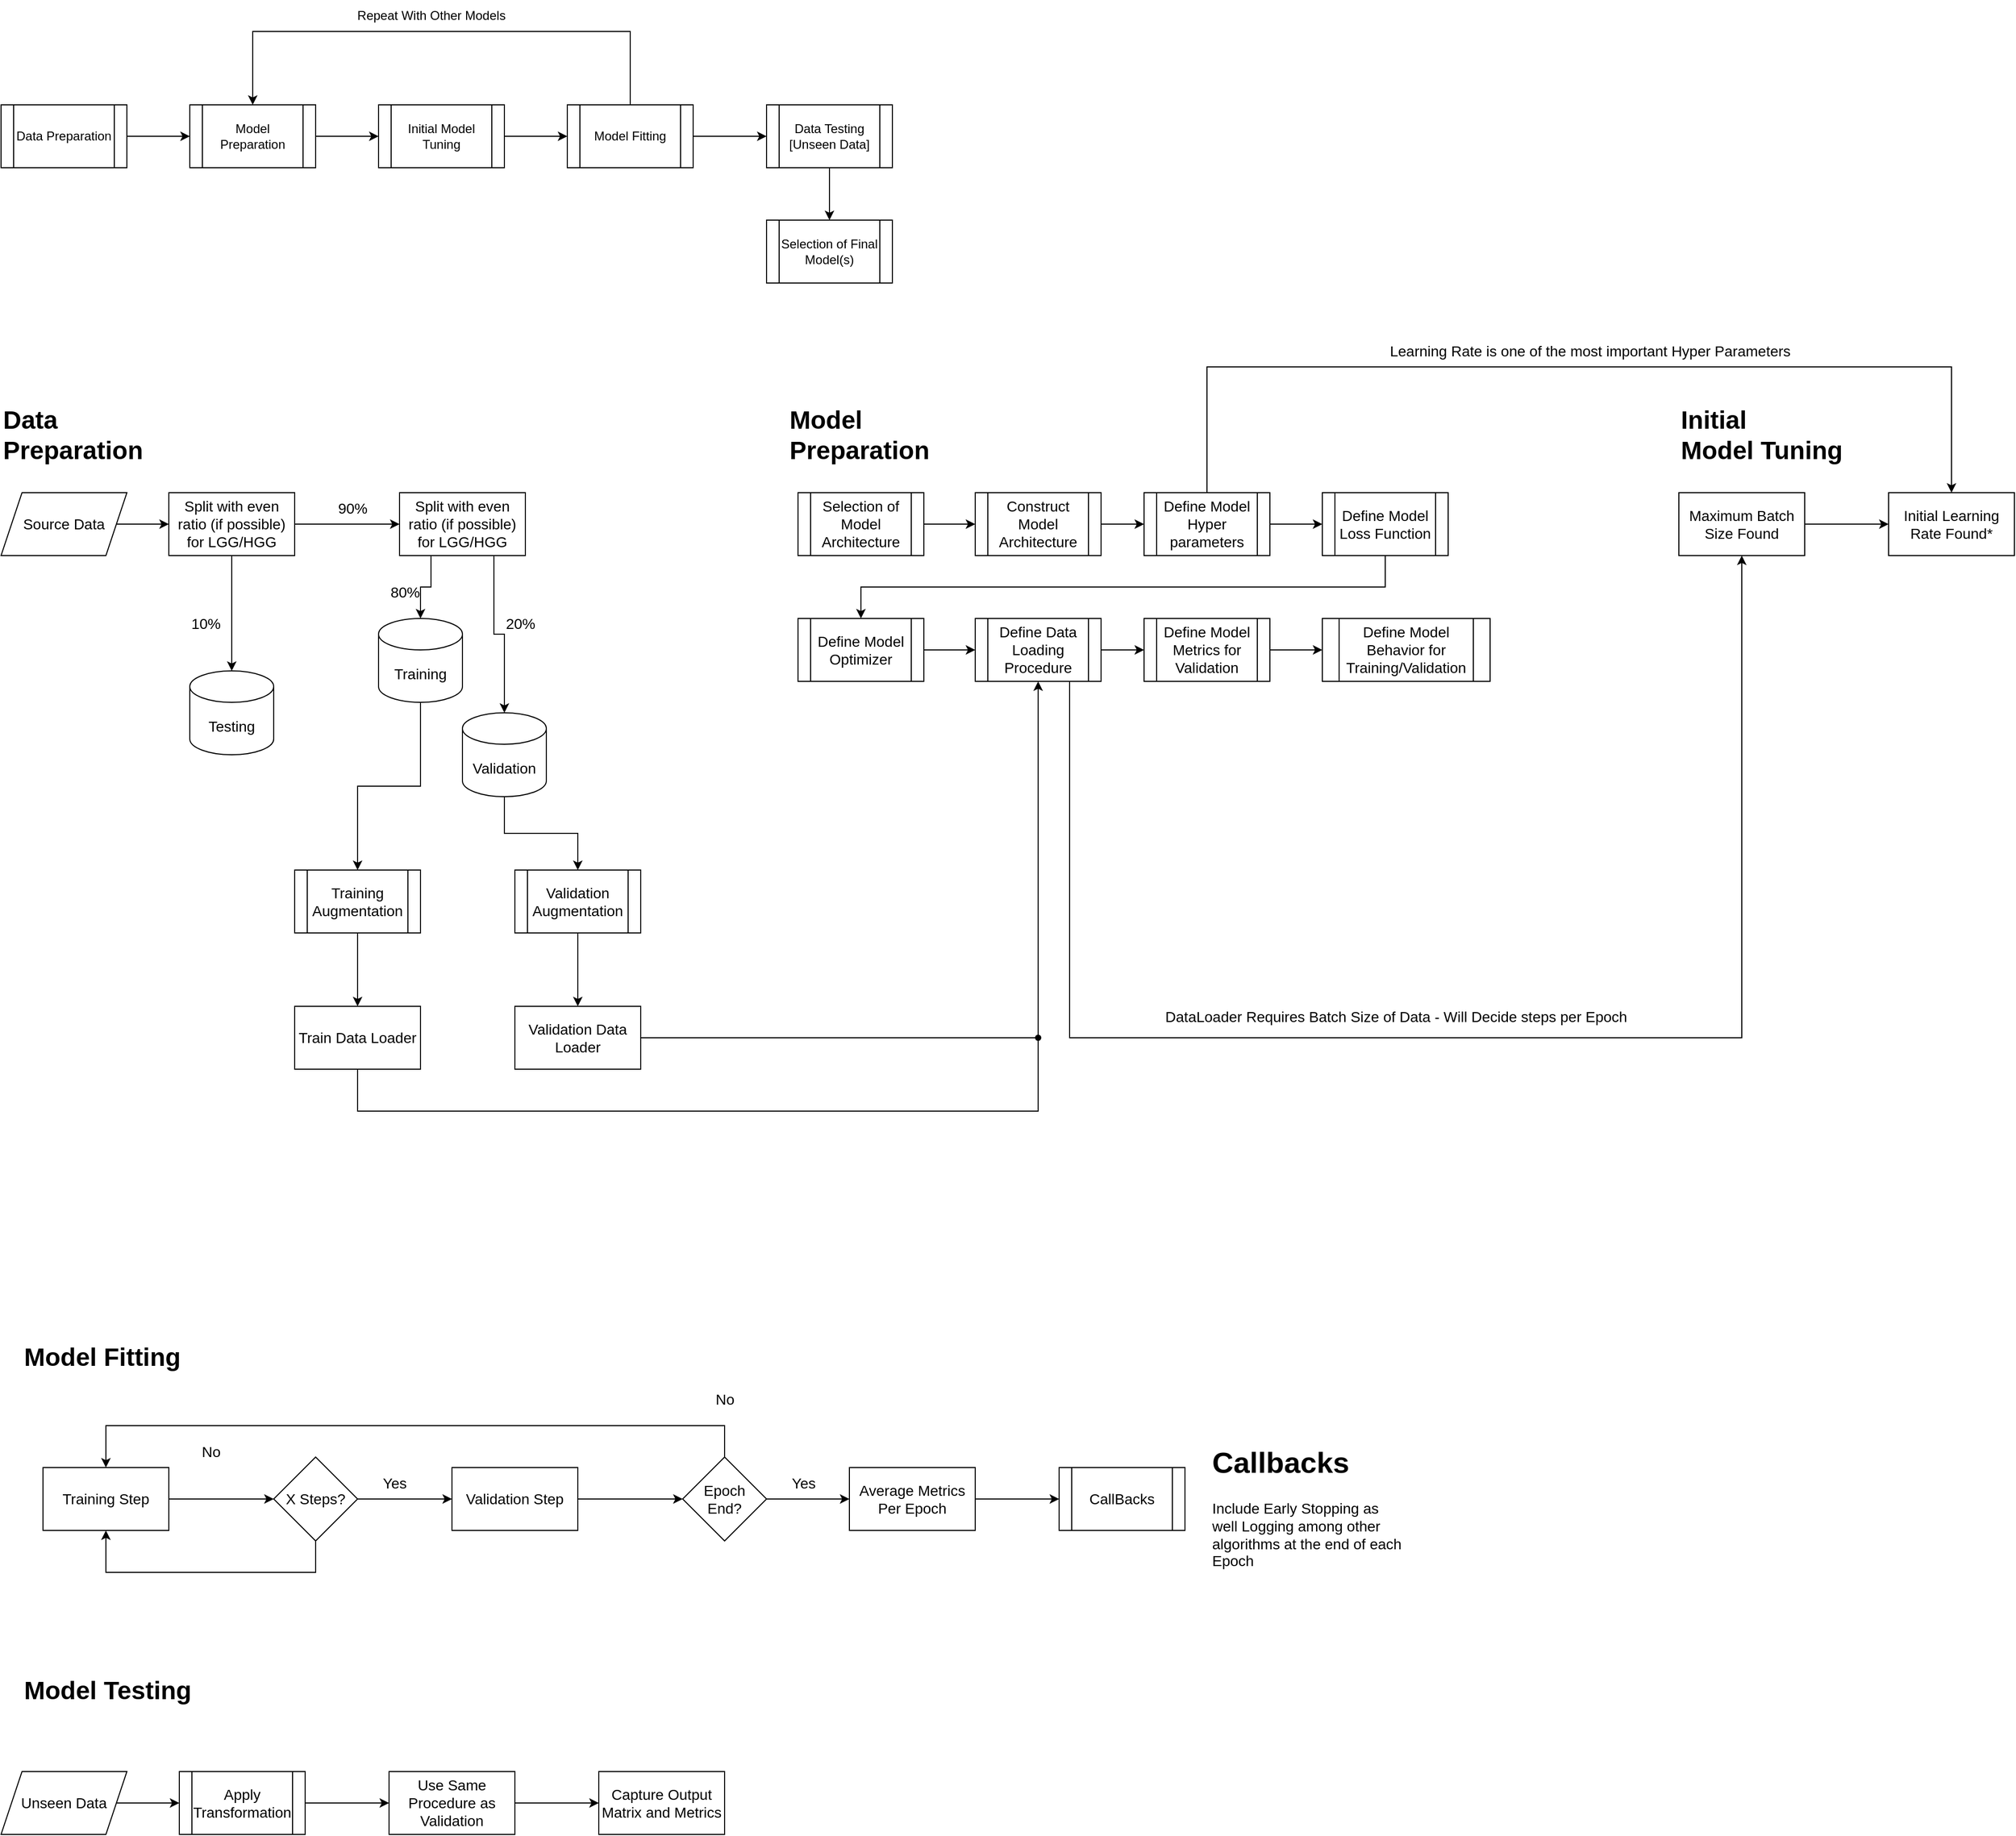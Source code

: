 <mxfile version="20.0.3" type="device"><diagram id="MKYpZUW0jzBBAcoBp3zp" name="Page-1"><mxGraphModel dx="2267" dy="1236" grid="1" gridSize="10" guides="1" tooltips="1" connect="1" arrows="1" fold="1" page="1" pageScale="1" pageWidth="1169" pageHeight="827" math="0" shadow="0"><root><mxCell id="0"/><mxCell id="1" parent="0"/><mxCell id="zW7mWsaWCPjVPath-Kjh-4" value="" style="edgeStyle=orthogonalEdgeStyle;rounded=0;orthogonalLoop=1;jettySize=auto;html=1;" edge="1" parent="1" source="zW7mWsaWCPjVPath-Kjh-1" target="zW7mWsaWCPjVPath-Kjh-3"><mxGeometry relative="1" as="geometry"/></mxCell><mxCell id="zW7mWsaWCPjVPath-Kjh-1" value="Data Preparation" style="shape=process;whiteSpace=wrap;html=1;backgroundOutline=1;" vertex="1" parent="1"><mxGeometry x="120" y="200" width="120" height="60" as="geometry"/></mxCell><mxCell id="zW7mWsaWCPjVPath-Kjh-6" value="" style="edgeStyle=orthogonalEdgeStyle;rounded=0;orthogonalLoop=1;jettySize=auto;html=1;" edge="1" parent="1" source="zW7mWsaWCPjVPath-Kjh-3" target="zW7mWsaWCPjVPath-Kjh-5"><mxGeometry relative="1" as="geometry"/></mxCell><mxCell id="zW7mWsaWCPjVPath-Kjh-3" value="Model Preparation" style="shape=process;whiteSpace=wrap;html=1;backgroundOutline=1;" vertex="1" parent="1"><mxGeometry x="300" y="200" width="120" height="60" as="geometry"/></mxCell><mxCell id="zW7mWsaWCPjVPath-Kjh-8" value="" style="edgeStyle=orthogonalEdgeStyle;rounded=0;orthogonalLoop=1;jettySize=auto;html=1;" edge="1" parent="1" source="zW7mWsaWCPjVPath-Kjh-5" target="zW7mWsaWCPjVPath-Kjh-7"><mxGeometry relative="1" as="geometry"/></mxCell><mxCell id="zW7mWsaWCPjVPath-Kjh-5" value="Initial Model Tuning" style="shape=process;whiteSpace=wrap;html=1;backgroundOutline=1;" vertex="1" parent="1"><mxGeometry x="480" y="200" width="120" height="60" as="geometry"/></mxCell><mxCell id="zW7mWsaWCPjVPath-Kjh-11" style="edgeStyle=orthogonalEdgeStyle;rounded=0;orthogonalLoop=1;jettySize=auto;html=1;entryX=0.5;entryY=0;entryDx=0;entryDy=0;" edge="1" parent="1" source="zW7mWsaWCPjVPath-Kjh-7" target="zW7mWsaWCPjVPath-Kjh-3"><mxGeometry relative="1" as="geometry"><mxPoint x="720.0" y="50" as="targetPoint"/><Array as="points"><mxPoint x="720" y="130"/><mxPoint x="360" y="130"/></Array></mxGeometry></mxCell><mxCell id="zW7mWsaWCPjVPath-Kjh-14" value="" style="edgeStyle=orthogonalEdgeStyle;rounded=0;orthogonalLoop=1;jettySize=auto;html=1;" edge="1" parent="1" source="zW7mWsaWCPjVPath-Kjh-7" target="zW7mWsaWCPjVPath-Kjh-13"><mxGeometry relative="1" as="geometry"/></mxCell><mxCell id="zW7mWsaWCPjVPath-Kjh-7" value="Model Fitting" style="shape=process;whiteSpace=wrap;html=1;backgroundOutline=1;" vertex="1" parent="1"><mxGeometry x="660" y="200" width="120" height="60" as="geometry"/></mxCell><mxCell id="zW7mWsaWCPjVPath-Kjh-12" value="Repeat With Other Models" style="text;html=1;align=center;verticalAlign=middle;resizable=0;points=[];autosize=1;strokeColor=none;fillColor=none;" vertex="1" parent="1"><mxGeometry x="450" y="100" width="160" height="30" as="geometry"/></mxCell><mxCell id="zW7mWsaWCPjVPath-Kjh-16" value="" style="edgeStyle=orthogonalEdgeStyle;rounded=0;orthogonalLoop=1;jettySize=auto;html=1;" edge="1" parent="1" source="zW7mWsaWCPjVPath-Kjh-13" target="zW7mWsaWCPjVPath-Kjh-15"><mxGeometry relative="1" as="geometry"/></mxCell><mxCell id="zW7mWsaWCPjVPath-Kjh-13" value="Data Testing [Unseen Data]" style="shape=process;whiteSpace=wrap;html=1;backgroundOutline=1;" vertex="1" parent="1"><mxGeometry x="850" y="200" width="120" height="60" as="geometry"/></mxCell><mxCell id="zW7mWsaWCPjVPath-Kjh-15" value="Selection of Final Model(s)" style="shape=process;whiteSpace=wrap;html=1;backgroundOutline=1;" vertex="1" parent="1"><mxGeometry x="850" y="310" width="120" height="60" as="geometry"/></mxCell><mxCell id="zW7mWsaWCPjVPath-Kjh-17" value="Data Preparation" style="text;html=1;strokeColor=none;fillColor=none;align=left;verticalAlign=middle;whiteSpace=wrap;rounded=0;fontSize=24;fontStyle=1" vertex="1" parent="1"><mxGeometry x="120" y="510" width="60" height="10" as="geometry"/></mxCell><mxCell id="zW7mWsaWCPjVPath-Kjh-26" style="edgeStyle=orthogonalEdgeStyle;rounded=0;orthogonalLoop=1;jettySize=auto;html=1;entryX=0;entryY=0.5;entryDx=0;entryDy=0;fontSize=14;" edge="1" parent="1" source="zW7mWsaWCPjVPath-Kjh-19" target="zW7mWsaWCPjVPath-Kjh-25"><mxGeometry relative="1" as="geometry"/></mxCell><mxCell id="zW7mWsaWCPjVPath-Kjh-19" value="Source Data" style="shape=parallelogram;perimeter=parallelogramPerimeter;whiteSpace=wrap;html=1;fixedSize=1;fontSize=14;" vertex="1" parent="1"><mxGeometry x="120" y="570" width="120" height="60" as="geometry"/></mxCell><mxCell id="zW7mWsaWCPjVPath-Kjh-20" value="Testing" style="shape=cylinder3;whiteSpace=wrap;html=1;boundedLbl=1;backgroundOutline=1;size=15;fontSize=14;" vertex="1" parent="1"><mxGeometry x="300" y="740" width="80" height="80" as="geometry"/></mxCell><mxCell id="zW7mWsaWCPjVPath-Kjh-22" value="10%" style="text;html=1;align=center;verticalAlign=middle;resizable=0;points=[];autosize=1;strokeColor=none;fillColor=none;fontSize=14;" vertex="1" parent="1"><mxGeometry x="290" y="680" width="50" height="30" as="geometry"/></mxCell><mxCell id="zW7mWsaWCPjVPath-Kjh-24" value="90%" style="text;html=1;align=center;verticalAlign=middle;resizable=0;points=[];autosize=1;strokeColor=none;fillColor=none;fontSize=14;" vertex="1" parent="1"><mxGeometry x="430" y="570" width="50" height="30" as="geometry"/></mxCell><mxCell id="zW7mWsaWCPjVPath-Kjh-27" style="edgeStyle=orthogonalEdgeStyle;rounded=0;orthogonalLoop=1;jettySize=auto;html=1;entryX=0.5;entryY=0;entryDx=0;entryDy=0;entryPerimeter=0;fontSize=14;" edge="1" parent="1" source="zW7mWsaWCPjVPath-Kjh-25" target="zW7mWsaWCPjVPath-Kjh-20"><mxGeometry relative="1" as="geometry"/></mxCell><mxCell id="zW7mWsaWCPjVPath-Kjh-32" style="edgeStyle=orthogonalEdgeStyle;rounded=0;orthogonalLoop=1;jettySize=auto;html=1;entryX=0;entryY=0.5;entryDx=0;entryDy=0;fontSize=14;" edge="1" parent="1" source="zW7mWsaWCPjVPath-Kjh-25" target="zW7mWsaWCPjVPath-Kjh-31"><mxGeometry relative="1" as="geometry"/></mxCell><mxCell id="zW7mWsaWCPjVPath-Kjh-25" value="Split with even ratio (if possible) for LGG/HGG" style="rounded=0;whiteSpace=wrap;html=1;fontSize=14;" vertex="1" parent="1"><mxGeometry x="280" y="570" width="120" height="60" as="geometry"/></mxCell><mxCell id="zW7mWsaWCPjVPath-Kjh-37" style="edgeStyle=orthogonalEdgeStyle;rounded=0;orthogonalLoop=1;jettySize=auto;html=1;fontSize=14;entryX=0.5;entryY=0;entryDx=0;entryDy=0;" edge="1" parent="1" source="zW7mWsaWCPjVPath-Kjh-28" target="zW7mWsaWCPjVPath-Kjh-59"><mxGeometry relative="1" as="geometry"><mxPoint x="460" y="930" as="targetPoint"/></mxGeometry></mxCell><mxCell id="zW7mWsaWCPjVPath-Kjh-28" value="Training" style="shape=cylinder3;whiteSpace=wrap;html=1;boundedLbl=1;backgroundOutline=1;size=15;fontSize=14;" vertex="1" parent="1"><mxGeometry x="480" y="690" width="80" height="80" as="geometry"/></mxCell><mxCell id="zW7mWsaWCPjVPath-Kjh-40" style="edgeStyle=orthogonalEdgeStyle;rounded=0;orthogonalLoop=1;jettySize=auto;html=1;fontSize=14;entryX=0.5;entryY=0;entryDx=0;entryDy=0;" edge="1" parent="1" source="zW7mWsaWCPjVPath-Kjh-30" target="zW7mWsaWCPjVPath-Kjh-60"><mxGeometry relative="1" as="geometry"><mxPoint x="670" y="930" as="targetPoint"/></mxGeometry></mxCell><mxCell id="zW7mWsaWCPjVPath-Kjh-30" value="Validation" style="shape=cylinder3;whiteSpace=wrap;html=1;boundedLbl=1;backgroundOutline=1;size=15;fontSize=14;" vertex="1" parent="1"><mxGeometry x="560" y="780" width="80" height="80" as="geometry"/></mxCell><mxCell id="zW7mWsaWCPjVPath-Kjh-33" style="edgeStyle=orthogonalEdgeStyle;rounded=0;orthogonalLoop=1;jettySize=auto;html=1;fontSize=14;exitX=0.25;exitY=1;exitDx=0;exitDy=0;" edge="1" parent="1" source="zW7mWsaWCPjVPath-Kjh-31" target="zW7mWsaWCPjVPath-Kjh-28"><mxGeometry relative="1" as="geometry"/></mxCell><mxCell id="zW7mWsaWCPjVPath-Kjh-34" style="edgeStyle=orthogonalEdgeStyle;rounded=0;orthogonalLoop=1;jettySize=auto;html=1;exitX=0.75;exitY=1;exitDx=0;exitDy=0;entryX=0.5;entryY=0;entryDx=0;entryDy=0;entryPerimeter=0;fontSize=14;" edge="1" parent="1" source="zW7mWsaWCPjVPath-Kjh-31" target="zW7mWsaWCPjVPath-Kjh-30"><mxGeometry relative="1" as="geometry"/></mxCell><mxCell id="zW7mWsaWCPjVPath-Kjh-31" value="Split with even ratio (if possible) for LGG/HGG" style="rounded=0;whiteSpace=wrap;html=1;fontSize=14;" vertex="1" parent="1"><mxGeometry x="500" y="570" width="120" height="60" as="geometry"/></mxCell><mxCell id="zW7mWsaWCPjVPath-Kjh-35" value="80%" style="text;html=1;align=center;verticalAlign=middle;resizable=0;points=[];autosize=1;strokeColor=none;fillColor=none;fontSize=14;" vertex="1" parent="1"><mxGeometry x="480" y="650" width="50" height="30" as="geometry"/></mxCell><mxCell id="zW7mWsaWCPjVPath-Kjh-36" value="20%" style="text;html=1;align=center;verticalAlign=middle;resizable=0;points=[];autosize=1;strokeColor=none;fillColor=none;fontSize=14;" vertex="1" parent="1"><mxGeometry x="590" y="680" width="50" height="30" as="geometry"/></mxCell><mxCell id="zW7mWsaWCPjVPath-Kjh-43" style="edgeStyle=orthogonalEdgeStyle;rounded=0;orthogonalLoop=1;jettySize=auto;html=1;entryX=0.5;entryY=0;entryDx=0;entryDy=0;fontSize=14;exitX=0.5;exitY=1;exitDx=0;exitDy=0;" edge="1" parent="1" source="zW7mWsaWCPjVPath-Kjh-59" target="zW7mWsaWCPjVPath-Kjh-41"><mxGeometry relative="1" as="geometry"><mxPoint x="460" y="990" as="sourcePoint"/></mxGeometry></mxCell><mxCell id="zW7mWsaWCPjVPath-Kjh-44" style="edgeStyle=orthogonalEdgeStyle;rounded=0;orthogonalLoop=1;jettySize=auto;html=1;entryX=0.5;entryY=0;entryDx=0;entryDy=0;fontSize=14;exitX=0.5;exitY=1;exitDx=0;exitDy=0;" edge="1" parent="1" source="zW7mWsaWCPjVPath-Kjh-60" target="zW7mWsaWCPjVPath-Kjh-42"><mxGeometry relative="1" as="geometry"><mxPoint x="670" y="990" as="sourcePoint"/></mxGeometry></mxCell><mxCell id="zW7mWsaWCPjVPath-Kjh-71" style="edgeStyle=orthogonalEdgeStyle;rounded=0;orthogonalLoop=1;jettySize=auto;html=1;entryX=0.5;entryY=1;entryDx=0;entryDy=0;fontSize=14;" edge="1" parent="1" source="zW7mWsaWCPjVPath-Kjh-41" target="zW7mWsaWCPjVPath-Kjh-69"><mxGeometry relative="1" as="geometry"><Array as="points"><mxPoint x="460" y="1160"/><mxPoint x="1109" y="1160"/></Array></mxGeometry></mxCell><mxCell id="zW7mWsaWCPjVPath-Kjh-41" value="Train Data Loader" style="rounded=0;whiteSpace=wrap;html=1;fontSize=14;" vertex="1" parent="1"><mxGeometry x="400" y="1060" width="120" height="60" as="geometry"/></mxCell><mxCell id="zW7mWsaWCPjVPath-Kjh-42" value="Validation Data Loader" style="rounded=0;whiteSpace=wrap;html=1;fontSize=14;" vertex="1" parent="1"><mxGeometry x="610" y="1060" width="120" height="60" as="geometry"/></mxCell><mxCell id="zW7mWsaWCPjVPath-Kjh-46" value="Model&lt;br&gt;Preparation" style="text;html=1;strokeColor=none;fillColor=none;align=left;verticalAlign=middle;whiteSpace=wrap;rounded=0;fontSize=24;fontStyle=1" vertex="1" parent="1"><mxGeometry x="870" y="450" width="60" height="130" as="geometry"/></mxCell><mxCell id="zW7mWsaWCPjVPath-Kjh-55" value="" style="edgeStyle=orthogonalEdgeStyle;rounded=0;orthogonalLoop=1;jettySize=auto;html=1;fontSize=14;" edge="1" parent="1" source="zW7mWsaWCPjVPath-Kjh-51" target="zW7mWsaWCPjVPath-Kjh-54"><mxGeometry relative="1" as="geometry"/></mxCell><mxCell id="zW7mWsaWCPjVPath-Kjh-51" value="Selection of Model Architecture" style="shape=process;whiteSpace=wrap;html=1;backgroundOutline=1;fontSize=14;" vertex="1" parent="1"><mxGeometry x="880" y="570" width="120" height="60" as="geometry"/></mxCell><mxCell id="zW7mWsaWCPjVPath-Kjh-58" style="edgeStyle=orthogonalEdgeStyle;rounded=0;orthogonalLoop=1;jettySize=auto;html=1;entryX=0;entryY=0.5;entryDx=0;entryDy=0;fontSize=14;" edge="1" parent="1" source="zW7mWsaWCPjVPath-Kjh-54" target="zW7mWsaWCPjVPath-Kjh-57"><mxGeometry relative="1" as="geometry"/></mxCell><mxCell id="zW7mWsaWCPjVPath-Kjh-54" value="Construct Model Architecture" style="shape=process;whiteSpace=wrap;html=1;backgroundOutline=1;fontSize=14;" vertex="1" parent="1"><mxGeometry x="1049" y="570" width="120" height="60" as="geometry"/></mxCell><mxCell id="zW7mWsaWCPjVPath-Kjh-62" value="" style="edgeStyle=orthogonalEdgeStyle;rounded=0;orthogonalLoop=1;jettySize=auto;html=1;fontSize=14;" edge="1" parent="1" source="zW7mWsaWCPjVPath-Kjh-57" target="zW7mWsaWCPjVPath-Kjh-61"><mxGeometry relative="1" as="geometry"/></mxCell><mxCell id="zW7mWsaWCPjVPath-Kjh-87" style="edgeStyle=orthogonalEdgeStyle;rounded=0;orthogonalLoop=1;jettySize=auto;html=1;exitX=0.5;exitY=0;exitDx=0;exitDy=0;entryX=0.5;entryY=0;entryDx=0;entryDy=0;fontSize=14;" edge="1" parent="1" source="zW7mWsaWCPjVPath-Kjh-57" target="zW7mWsaWCPjVPath-Kjh-85"><mxGeometry relative="1" as="geometry"><Array as="points"><mxPoint x="1270" y="450"/><mxPoint x="1980" y="450"/></Array></mxGeometry></mxCell><mxCell id="zW7mWsaWCPjVPath-Kjh-57" value="Define Model Hyper parameters" style="shape=process;whiteSpace=wrap;html=1;backgroundOutline=1;fontSize=14;" vertex="1" parent="1"><mxGeometry x="1210" y="570" width="120" height="60" as="geometry"/></mxCell><mxCell id="zW7mWsaWCPjVPath-Kjh-59" value="Training Augmentation" style="shape=process;whiteSpace=wrap;html=1;backgroundOutline=1;fontSize=14;" vertex="1" parent="1"><mxGeometry x="400" y="930" width="120" height="60" as="geometry"/></mxCell><mxCell id="zW7mWsaWCPjVPath-Kjh-60" value="Validation Augmentation" style="shape=process;whiteSpace=wrap;html=1;backgroundOutline=1;fontSize=14;" vertex="1" parent="1"><mxGeometry x="610" y="930" width="120" height="60" as="geometry"/></mxCell><mxCell id="zW7mWsaWCPjVPath-Kjh-64" value="" style="edgeStyle=orthogonalEdgeStyle;rounded=0;orthogonalLoop=1;jettySize=auto;html=1;fontSize=14;" edge="1" parent="1" source="zW7mWsaWCPjVPath-Kjh-61" target="zW7mWsaWCPjVPath-Kjh-63"><mxGeometry relative="1" as="geometry"><Array as="points"><mxPoint x="1440" y="660"/><mxPoint x="940" y="660"/></Array></mxGeometry></mxCell><mxCell id="zW7mWsaWCPjVPath-Kjh-61" value="Define Model Loss Function" style="shape=process;whiteSpace=wrap;html=1;backgroundOutline=1;fontSize=14;" vertex="1" parent="1"><mxGeometry x="1380" y="570" width="120" height="60" as="geometry"/></mxCell><mxCell id="zW7mWsaWCPjVPath-Kjh-75" style="edgeStyle=orthogonalEdgeStyle;rounded=0;orthogonalLoop=1;jettySize=auto;html=1;entryX=0;entryY=0.5;entryDx=0;entryDy=0;fontSize=14;" edge="1" parent="1" source="zW7mWsaWCPjVPath-Kjh-63" target="zW7mWsaWCPjVPath-Kjh-69"><mxGeometry relative="1" as="geometry"/></mxCell><mxCell id="zW7mWsaWCPjVPath-Kjh-63" value="Define Model Optimizer" style="shape=process;whiteSpace=wrap;html=1;backgroundOutline=1;fontSize=14;" vertex="1" parent="1"><mxGeometry x="880" y="690" width="120" height="60" as="geometry"/></mxCell><mxCell id="zW7mWsaWCPjVPath-Kjh-79" value="" style="edgeStyle=orthogonalEdgeStyle;rounded=0;orthogonalLoop=1;jettySize=auto;html=1;fontSize=14;" edge="1" parent="1" source="zW7mWsaWCPjVPath-Kjh-67" target="zW7mWsaWCPjVPath-Kjh-78"><mxGeometry relative="1" as="geometry"/></mxCell><mxCell id="zW7mWsaWCPjVPath-Kjh-67" value="Define Model Metrics for Validation" style="shape=process;whiteSpace=wrap;html=1;backgroundOutline=1;fontSize=14;" vertex="1" parent="1"><mxGeometry x="1210" y="690" width="120" height="60" as="geometry"/></mxCell><mxCell id="zW7mWsaWCPjVPath-Kjh-77" style="edgeStyle=orthogonalEdgeStyle;rounded=0;orthogonalLoop=1;jettySize=auto;html=1;entryX=0;entryY=0.5;entryDx=0;entryDy=0;fontSize=14;" edge="1" parent="1" source="zW7mWsaWCPjVPath-Kjh-69" target="zW7mWsaWCPjVPath-Kjh-67"><mxGeometry relative="1" as="geometry"/></mxCell><mxCell id="zW7mWsaWCPjVPath-Kjh-83" style="edgeStyle=orthogonalEdgeStyle;rounded=0;orthogonalLoop=1;jettySize=auto;html=1;exitX=0.75;exitY=1;exitDx=0;exitDy=0;entryX=0.5;entryY=1;entryDx=0;entryDy=0;fontSize=14;" edge="1" parent="1" source="zW7mWsaWCPjVPath-Kjh-69" target="zW7mWsaWCPjVPath-Kjh-81"><mxGeometry relative="1" as="geometry"><Array as="points"><mxPoint x="1139" y="1090"/><mxPoint x="1780" y="1090"/></Array></mxGeometry></mxCell><mxCell id="zW7mWsaWCPjVPath-Kjh-69" value="Define Data Loading Procedure" style="shape=process;whiteSpace=wrap;html=1;backgroundOutline=1;fontSize=14;" vertex="1" parent="1"><mxGeometry x="1049" y="690" width="120" height="60" as="geometry"/></mxCell><mxCell id="zW7mWsaWCPjVPath-Kjh-74" value="" style="edgeStyle=orthogonalEdgeStyle;rounded=0;orthogonalLoop=1;jettySize=auto;html=1;fontSize=14;endArrow=none;startArrow=none;" edge="1" parent="1" source="zW7mWsaWCPjVPath-Kjh-73"><mxGeometry relative="1" as="geometry"><mxPoint x="730" y="1090.0" as="sourcePoint"/><mxPoint x="1110" y="1090" as="targetPoint"/></mxGeometry></mxCell><mxCell id="zW7mWsaWCPjVPath-Kjh-73" value="" style="shape=waypoint;sketch=0;fillStyle=solid;size=6;pointerEvents=1;points=[];fillColor=none;resizable=0;rotatable=0;perimeter=centerPerimeter;snapToPoint=1;fontSize=14;" vertex="1" parent="1"><mxGeometry x="1089" y="1070" width="40" height="40" as="geometry"/></mxCell><mxCell id="zW7mWsaWCPjVPath-Kjh-76" value="" style="edgeStyle=orthogonalEdgeStyle;rounded=0;orthogonalLoop=1;jettySize=auto;html=1;fontSize=14;endArrow=none;" edge="1" parent="1" source="zW7mWsaWCPjVPath-Kjh-42" target="zW7mWsaWCPjVPath-Kjh-73"><mxGeometry relative="1" as="geometry"><mxPoint x="730" y="1090" as="sourcePoint"/><mxPoint x="1110" y="1090" as="targetPoint"/></mxGeometry></mxCell><mxCell id="zW7mWsaWCPjVPath-Kjh-78" value="Define Model Behavior for Training/Validation" style="shape=process;whiteSpace=wrap;html=1;backgroundOutline=1;fontSize=14;" vertex="1" parent="1"><mxGeometry x="1380" y="690" width="160" height="60" as="geometry"/></mxCell><mxCell id="zW7mWsaWCPjVPath-Kjh-80" value="Initial&lt;br&gt;Model Tuning" style="text;html=1;strokeColor=none;fillColor=none;align=left;verticalAlign=middle;whiteSpace=wrap;rounded=0;fontSize=24;fontStyle=1" vertex="1" parent="1"><mxGeometry x="1720" y="450" width="180" height="130" as="geometry"/></mxCell><mxCell id="zW7mWsaWCPjVPath-Kjh-86" value="" style="edgeStyle=orthogonalEdgeStyle;rounded=0;orthogonalLoop=1;jettySize=auto;html=1;fontSize=14;" edge="1" parent="1" source="zW7mWsaWCPjVPath-Kjh-81" target="zW7mWsaWCPjVPath-Kjh-85"><mxGeometry relative="1" as="geometry"/></mxCell><mxCell id="zW7mWsaWCPjVPath-Kjh-81" value="Maximum Batch Size Found" style="rounded=0;whiteSpace=wrap;html=1;fontSize=14;" vertex="1" parent="1"><mxGeometry x="1720" y="570" width="120" height="60" as="geometry"/></mxCell><mxCell id="zW7mWsaWCPjVPath-Kjh-84" value="DataLoader Requires Batch Size of Data - Will Decide steps per Epoch" style="text;html=1;align=center;verticalAlign=middle;resizable=0;points=[];autosize=1;strokeColor=none;fillColor=none;fontSize=14;" vertex="1" parent="1"><mxGeometry x="1220" y="1055" width="460" height="30" as="geometry"/></mxCell><mxCell id="zW7mWsaWCPjVPath-Kjh-85" value="Initial Learning Rate Found*" style="rounded=0;whiteSpace=wrap;html=1;fontSize=14;" vertex="1" parent="1"><mxGeometry x="1920" y="570" width="120" height="60" as="geometry"/></mxCell><mxCell id="zW7mWsaWCPjVPath-Kjh-88" value="Learning Rate is one of the most important Hyper Parameters" style="text;html=1;align=center;verticalAlign=middle;resizable=0;points=[];autosize=1;strokeColor=none;fillColor=none;fontSize=14;" vertex="1" parent="1"><mxGeometry x="1430" y="420" width="410" height="30" as="geometry"/></mxCell><mxCell id="zW7mWsaWCPjVPath-Kjh-89" value="Model Fitting" style="text;html=1;strokeColor=none;fillColor=none;align=left;verticalAlign=middle;whiteSpace=wrap;rounded=0;fontSize=24;fontStyle=1" vertex="1" parent="1"><mxGeometry x="140" y="1330" width="160" height="130" as="geometry"/></mxCell><mxCell id="zW7mWsaWCPjVPath-Kjh-99" value="" style="edgeStyle=orthogonalEdgeStyle;rounded=0;orthogonalLoop=1;jettySize=auto;html=1;fontSize=14;" edge="1" parent="1" source="zW7mWsaWCPjVPath-Kjh-90" target="zW7mWsaWCPjVPath-Kjh-98"><mxGeometry relative="1" as="geometry"/></mxCell><mxCell id="zW7mWsaWCPjVPath-Kjh-90" value="Training Step" style="rounded=0;whiteSpace=wrap;html=1;fontSize=14;" vertex="1" parent="1"><mxGeometry x="160" y="1500" width="120" height="60" as="geometry"/></mxCell><mxCell id="zW7mWsaWCPjVPath-Kjh-100" style="edgeStyle=orthogonalEdgeStyle;rounded=0;orthogonalLoop=1;jettySize=auto;html=1;fontSize=14;" edge="1" parent="1" source="zW7mWsaWCPjVPath-Kjh-98"><mxGeometry relative="1" as="geometry"><mxPoint x="220" y="1560" as="targetPoint"/><Array as="points"><mxPoint x="420" y="1600"/><mxPoint x="220" y="1600"/></Array></mxGeometry></mxCell><mxCell id="zW7mWsaWCPjVPath-Kjh-103" value="" style="edgeStyle=orthogonalEdgeStyle;rounded=0;orthogonalLoop=1;jettySize=auto;html=1;fontSize=14;" edge="1" parent="1" source="zW7mWsaWCPjVPath-Kjh-98" target="zW7mWsaWCPjVPath-Kjh-102"><mxGeometry relative="1" as="geometry"/></mxCell><mxCell id="zW7mWsaWCPjVPath-Kjh-98" value="X Steps?" style="rhombus;whiteSpace=wrap;html=1;fontSize=14;rounded=0;" vertex="1" parent="1"><mxGeometry x="380" y="1490" width="80" height="80" as="geometry"/></mxCell><mxCell id="zW7mWsaWCPjVPath-Kjh-101" value="No" style="text;html=1;align=center;verticalAlign=middle;resizable=0;points=[];autosize=1;strokeColor=none;fillColor=none;fontSize=14;" vertex="1" parent="1"><mxGeometry x="300" y="1470" width="40" height="30" as="geometry"/></mxCell><mxCell id="zW7mWsaWCPjVPath-Kjh-106" value="" style="edgeStyle=orthogonalEdgeStyle;rounded=0;orthogonalLoop=1;jettySize=auto;html=1;fontSize=14;" edge="1" parent="1" source="zW7mWsaWCPjVPath-Kjh-102" target="zW7mWsaWCPjVPath-Kjh-105"><mxGeometry relative="1" as="geometry"/></mxCell><mxCell id="zW7mWsaWCPjVPath-Kjh-102" value="Validation Step" style="whiteSpace=wrap;html=1;fontSize=14;rounded=0;" vertex="1" parent="1"><mxGeometry x="550" y="1500" width="120" height="60" as="geometry"/></mxCell><mxCell id="zW7mWsaWCPjVPath-Kjh-104" value="Yes" style="text;html=1;align=center;verticalAlign=middle;resizable=0;points=[];autosize=1;strokeColor=none;fillColor=none;fontSize=14;" vertex="1" parent="1"><mxGeometry x="470" y="1500" width="50" height="30" as="geometry"/></mxCell><mxCell id="zW7mWsaWCPjVPath-Kjh-107" style="edgeStyle=orthogonalEdgeStyle;rounded=0;orthogonalLoop=1;jettySize=auto;html=1;exitX=0.5;exitY=0;exitDx=0;exitDy=0;entryX=0.5;entryY=0;entryDx=0;entryDy=0;fontSize=14;" edge="1" parent="1" source="zW7mWsaWCPjVPath-Kjh-105" target="zW7mWsaWCPjVPath-Kjh-90"><mxGeometry relative="1" as="geometry"><Array as="points"><mxPoint x="810" y="1460"/><mxPoint x="220" y="1460"/></Array></mxGeometry></mxCell><mxCell id="zW7mWsaWCPjVPath-Kjh-110" style="edgeStyle=orthogonalEdgeStyle;rounded=0;orthogonalLoop=1;jettySize=auto;html=1;fontSize=14;" edge="1" parent="1" source="zW7mWsaWCPjVPath-Kjh-105" target="zW7mWsaWCPjVPath-Kjh-109"><mxGeometry relative="1" as="geometry"/></mxCell><mxCell id="zW7mWsaWCPjVPath-Kjh-105" value="Epoch&lt;br&gt;End?" style="rhombus;whiteSpace=wrap;html=1;fontSize=14;rounded=0;" vertex="1" parent="1"><mxGeometry x="770" y="1490" width="80" height="80" as="geometry"/></mxCell><mxCell id="zW7mWsaWCPjVPath-Kjh-108" value="No" style="text;html=1;align=center;verticalAlign=middle;resizable=0;points=[];autosize=1;strokeColor=none;fillColor=none;fontSize=14;" vertex="1" parent="1"><mxGeometry x="790" y="1420" width="40" height="30" as="geometry"/></mxCell><mxCell id="zW7mWsaWCPjVPath-Kjh-128" style="edgeStyle=orthogonalEdgeStyle;rounded=0;orthogonalLoop=1;jettySize=auto;html=1;entryX=0;entryY=0.5;entryDx=0;entryDy=0;fontSize=14;" edge="1" parent="1" source="zW7mWsaWCPjVPath-Kjh-109" target="zW7mWsaWCPjVPath-Kjh-127"><mxGeometry relative="1" as="geometry"/></mxCell><mxCell id="zW7mWsaWCPjVPath-Kjh-109" value="Average Metrics Per Epoch" style="whiteSpace=wrap;html=1;fontSize=14;rounded=0;" vertex="1" parent="1"><mxGeometry x="929" y="1500" width="120" height="60" as="geometry"/></mxCell><mxCell id="zW7mWsaWCPjVPath-Kjh-111" value="Yes" style="text;html=1;align=center;verticalAlign=middle;resizable=0;points=[];autosize=1;strokeColor=none;fillColor=none;fontSize=14;" vertex="1" parent="1"><mxGeometry x="860" y="1500" width="50" height="30" as="geometry"/></mxCell><mxCell id="zW7mWsaWCPjVPath-Kjh-127" value="CallBacks" style="shape=process;whiteSpace=wrap;html=1;backgroundOutline=1;fontSize=14;" vertex="1" parent="1"><mxGeometry x="1129" y="1500" width="120" height="60" as="geometry"/></mxCell><mxCell id="zW7mWsaWCPjVPath-Kjh-129" value="&lt;h1&gt;Callbacks&lt;/h1&gt;&lt;div&gt;Include Early Stopping as well Logging among other algorithms at the end of each Epoch&lt;/div&gt;" style="text;html=1;strokeColor=none;fillColor=none;spacing=5;spacingTop=-20;whiteSpace=wrap;overflow=hidden;rounded=0;fontSize=14;" vertex="1" parent="1"><mxGeometry x="1270" y="1470" width="190" height="160" as="geometry"/></mxCell><mxCell id="zW7mWsaWCPjVPath-Kjh-130" value="Model Testing" style="text;html=1;strokeColor=none;fillColor=none;align=left;verticalAlign=middle;whiteSpace=wrap;rounded=0;fontSize=24;fontStyle=1" vertex="1" parent="1"><mxGeometry x="140" y="1670" width="200" height="86" as="geometry"/></mxCell><mxCell id="zW7mWsaWCPjVPath-Kjh-155" value="" style="edgeStyle=orthogonalEdgeStyle;rounded=0;orthogonalLoop=1;jettySize=auto;html=1;fontSize=14;" edge="1" parent="1" source="zW7mWsaWCPjVPath-Kjh-151" target="zW7mWsaWCPjVPath-Kjh-154"><mxGeometry relative="1" as="geometry"/></mxCell><mxCell id="zW7mWsaWCPjVPath-Kjh-151" value="Apply Transformation" style="shape=process;whiteSpace=wrap;html=1;backgroundOutline=1;fontSize=14;" vertex="1" parent="1"><mxGeometry x="290" y="1790" width="120" height="60" as="geometry"/></mxCell><mxCell id="zW7mWsaWCPjVPath-Kjh-153" style="edgeStyle=orthogonalEdgeStyle;rounded=0;orthogonalLoop=1;jettySize=auto;html=1;entryX=0;entryY=0.5;entryDx=0;entryDy=0;fontSize=14;" edge="1" parent="1" source="zW7mWsaWCPjVPath-Kjh-152" target="zW7mWsaWCPjVPath-Kjh-151"><mxGeometry relative="1" as="geometry"/></mxCell><mxCell id="zW7mWsaWCPjVPath-Kjh-152" value="Unseen Data" style="shape=parallelogram;perimeter=parallelogramPerimeter;whiteSpace=wrap;html=1;fixedSize=1;fontSize=14;" vertex="1" parent="1"><mxGeometry x="120" y="1790" width="120" height="60" as="geometry"/></mxCell><mxCell id="zW7mWsaWCPjVPath-Kjh-157" value="" style="edgeStyle=orthogonalEdgeStyle;rounded=0;orthogonalLoop=1;jettySize=auto;html=1;fontSize=14;" edge="1" parent="1" source="zW7mWsaWCPjVPath-Kjh-154" target="zW7mWsaWCPjVPath-Kjh-156"><mxGeometry relative="1" as="geometry"/></mxCell><mxCell id="zW7mWsaWCPjVPath-Kjh-154" value="Use Same Procedure as Validation" style="whiteSpace=wrap;html=1;fontSize=14;" vertex="1" parent="1"><mxGeometry x="490" y="1790" width="120" height="60" as="geometry"/></mxCell><mxCell id="zW7mWsaWCPjVPath-Kjh-156" value="Capture Output Matrix and Metrics" style="whiteSpace=wrap;html=1;fontSize=14;" vertex="1" parent="1"><mxGeometry x="690" y="1790" width="120" height="60" as="geometry"/></mxCell></root></mxGraphModel></diagram></mxfile>